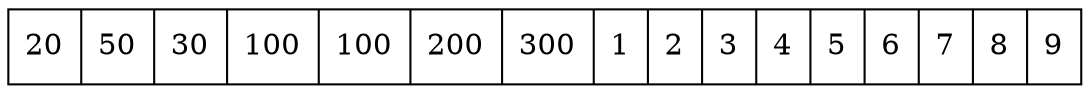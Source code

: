 digraph G{ node [shape = record ];
 rankdir=LR;X[label="{ 20|50|30|100|100|200|300|1|2|3|4|5|6|7|8|9}"]}
